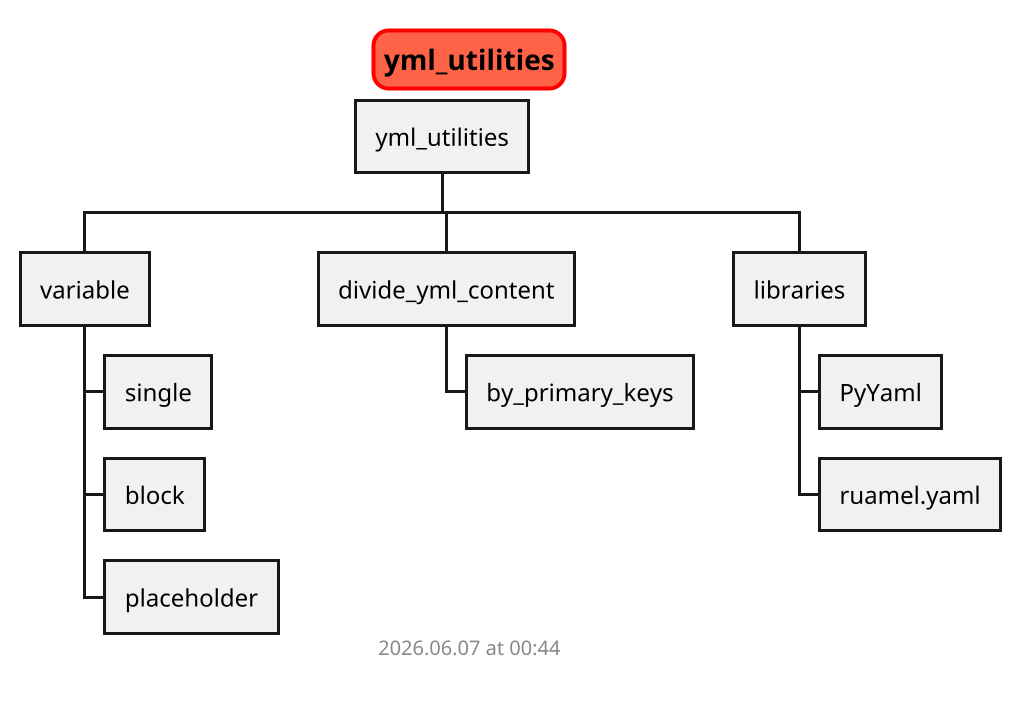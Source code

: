 @startwbs yml_utilities

scale 2
skinparam titleBorderRoundCorner 15
skinparam titleBorderThickness 2
skinparam titleBorderColor red
skinparam titleBackgroundColor Tomato

title yml_utilities

* yml_utilities

** variable
*** single
*** block
*** placeholder


** divide_yml_content
*** by_primary_keys

** libraries
*** PyYaml
*** ruamel.yaml


footer
%date("yyyy.MM.dd' at 'HH:mm")
%filename()
end footer

@endwbs
